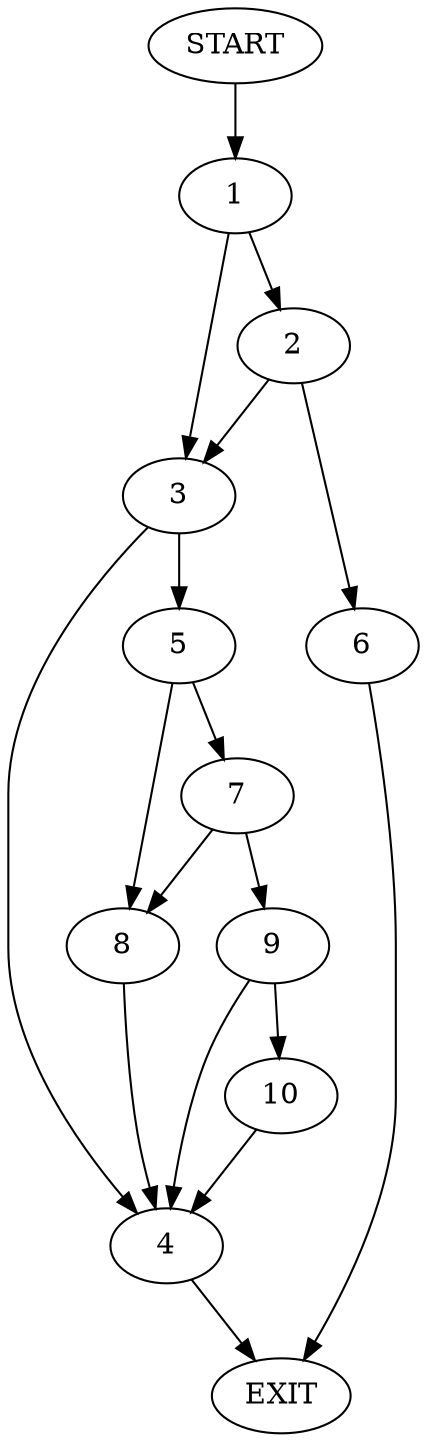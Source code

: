 digraph {
0 [label="START"]
11 [label="EXIT"]
0 -> 1
1 -> 2
1 -> 3
3 -> 4
3 -> 5
2 -> 6
2 -> 3
6 -> 11
4 -> 11
5 -> 7
5 -> 8
8 -> 4
7 -> 9
7 -> 8
9 -> 4
9 -> 10
10 -> 4
}
